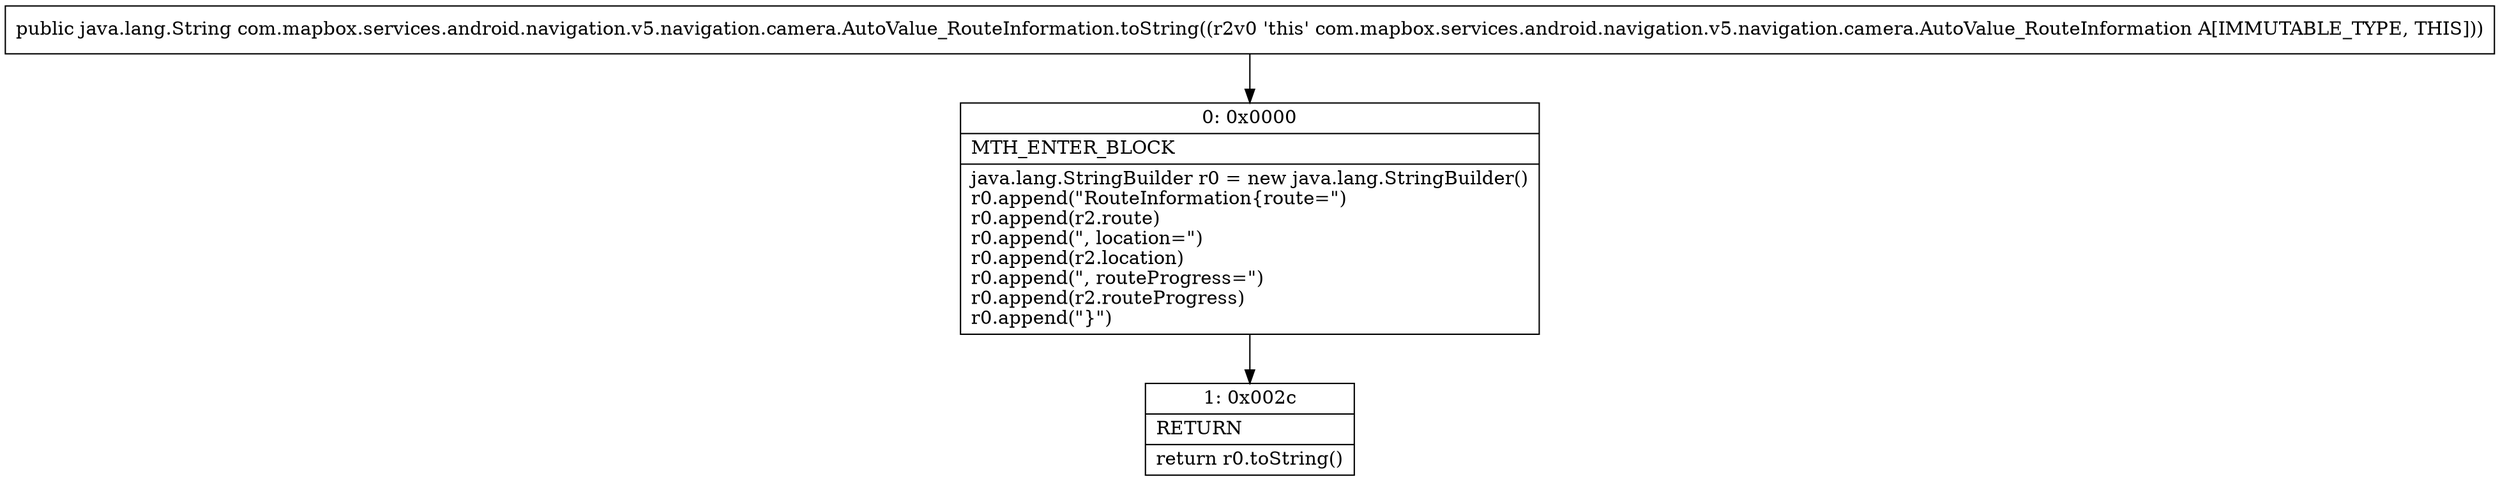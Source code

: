 digraph "CFG forcom.mapbox.services.android.navigation.v5.navigation.camera.AutoValue_RouteInformation.toString()Ljava\/lang\/String;" {
Node_0 [shape=record,label="{0\:\ 0x0000|MTH_ENTER_BLOCK\l|java.lang.StringBuilder r0 = new java.lang.StringBuilder()\lr0.append(\"RouteInformation\{route=\")\lr0.append(r2.route)\lr0.append(\", location=\")\lr0.append(r2.location)\lr0.append(\", routeProgress=\")\lr0.append(r2.routeProgress)\lr0.append(\"\}\")\l}"];
Node_1 [shape=record,label="{1\:\ 0x002c|RETURN\l|return r0.toString()\l}"];
MethodNode[shape=record,label="{public java.lang.String com.mapbox.services.android.navigation.v5.navigation.camera.AutoValue_RouteInformation.toString((r2v0 'this' com.mapbox.services.android.navigation.v5.navigation.camera.AutoValue_RouteInformation A[IMMUTABLE_TYPE, THIS])) }"];
MethodNode -> Node_0;
Node_0 -> Node_1;
}

